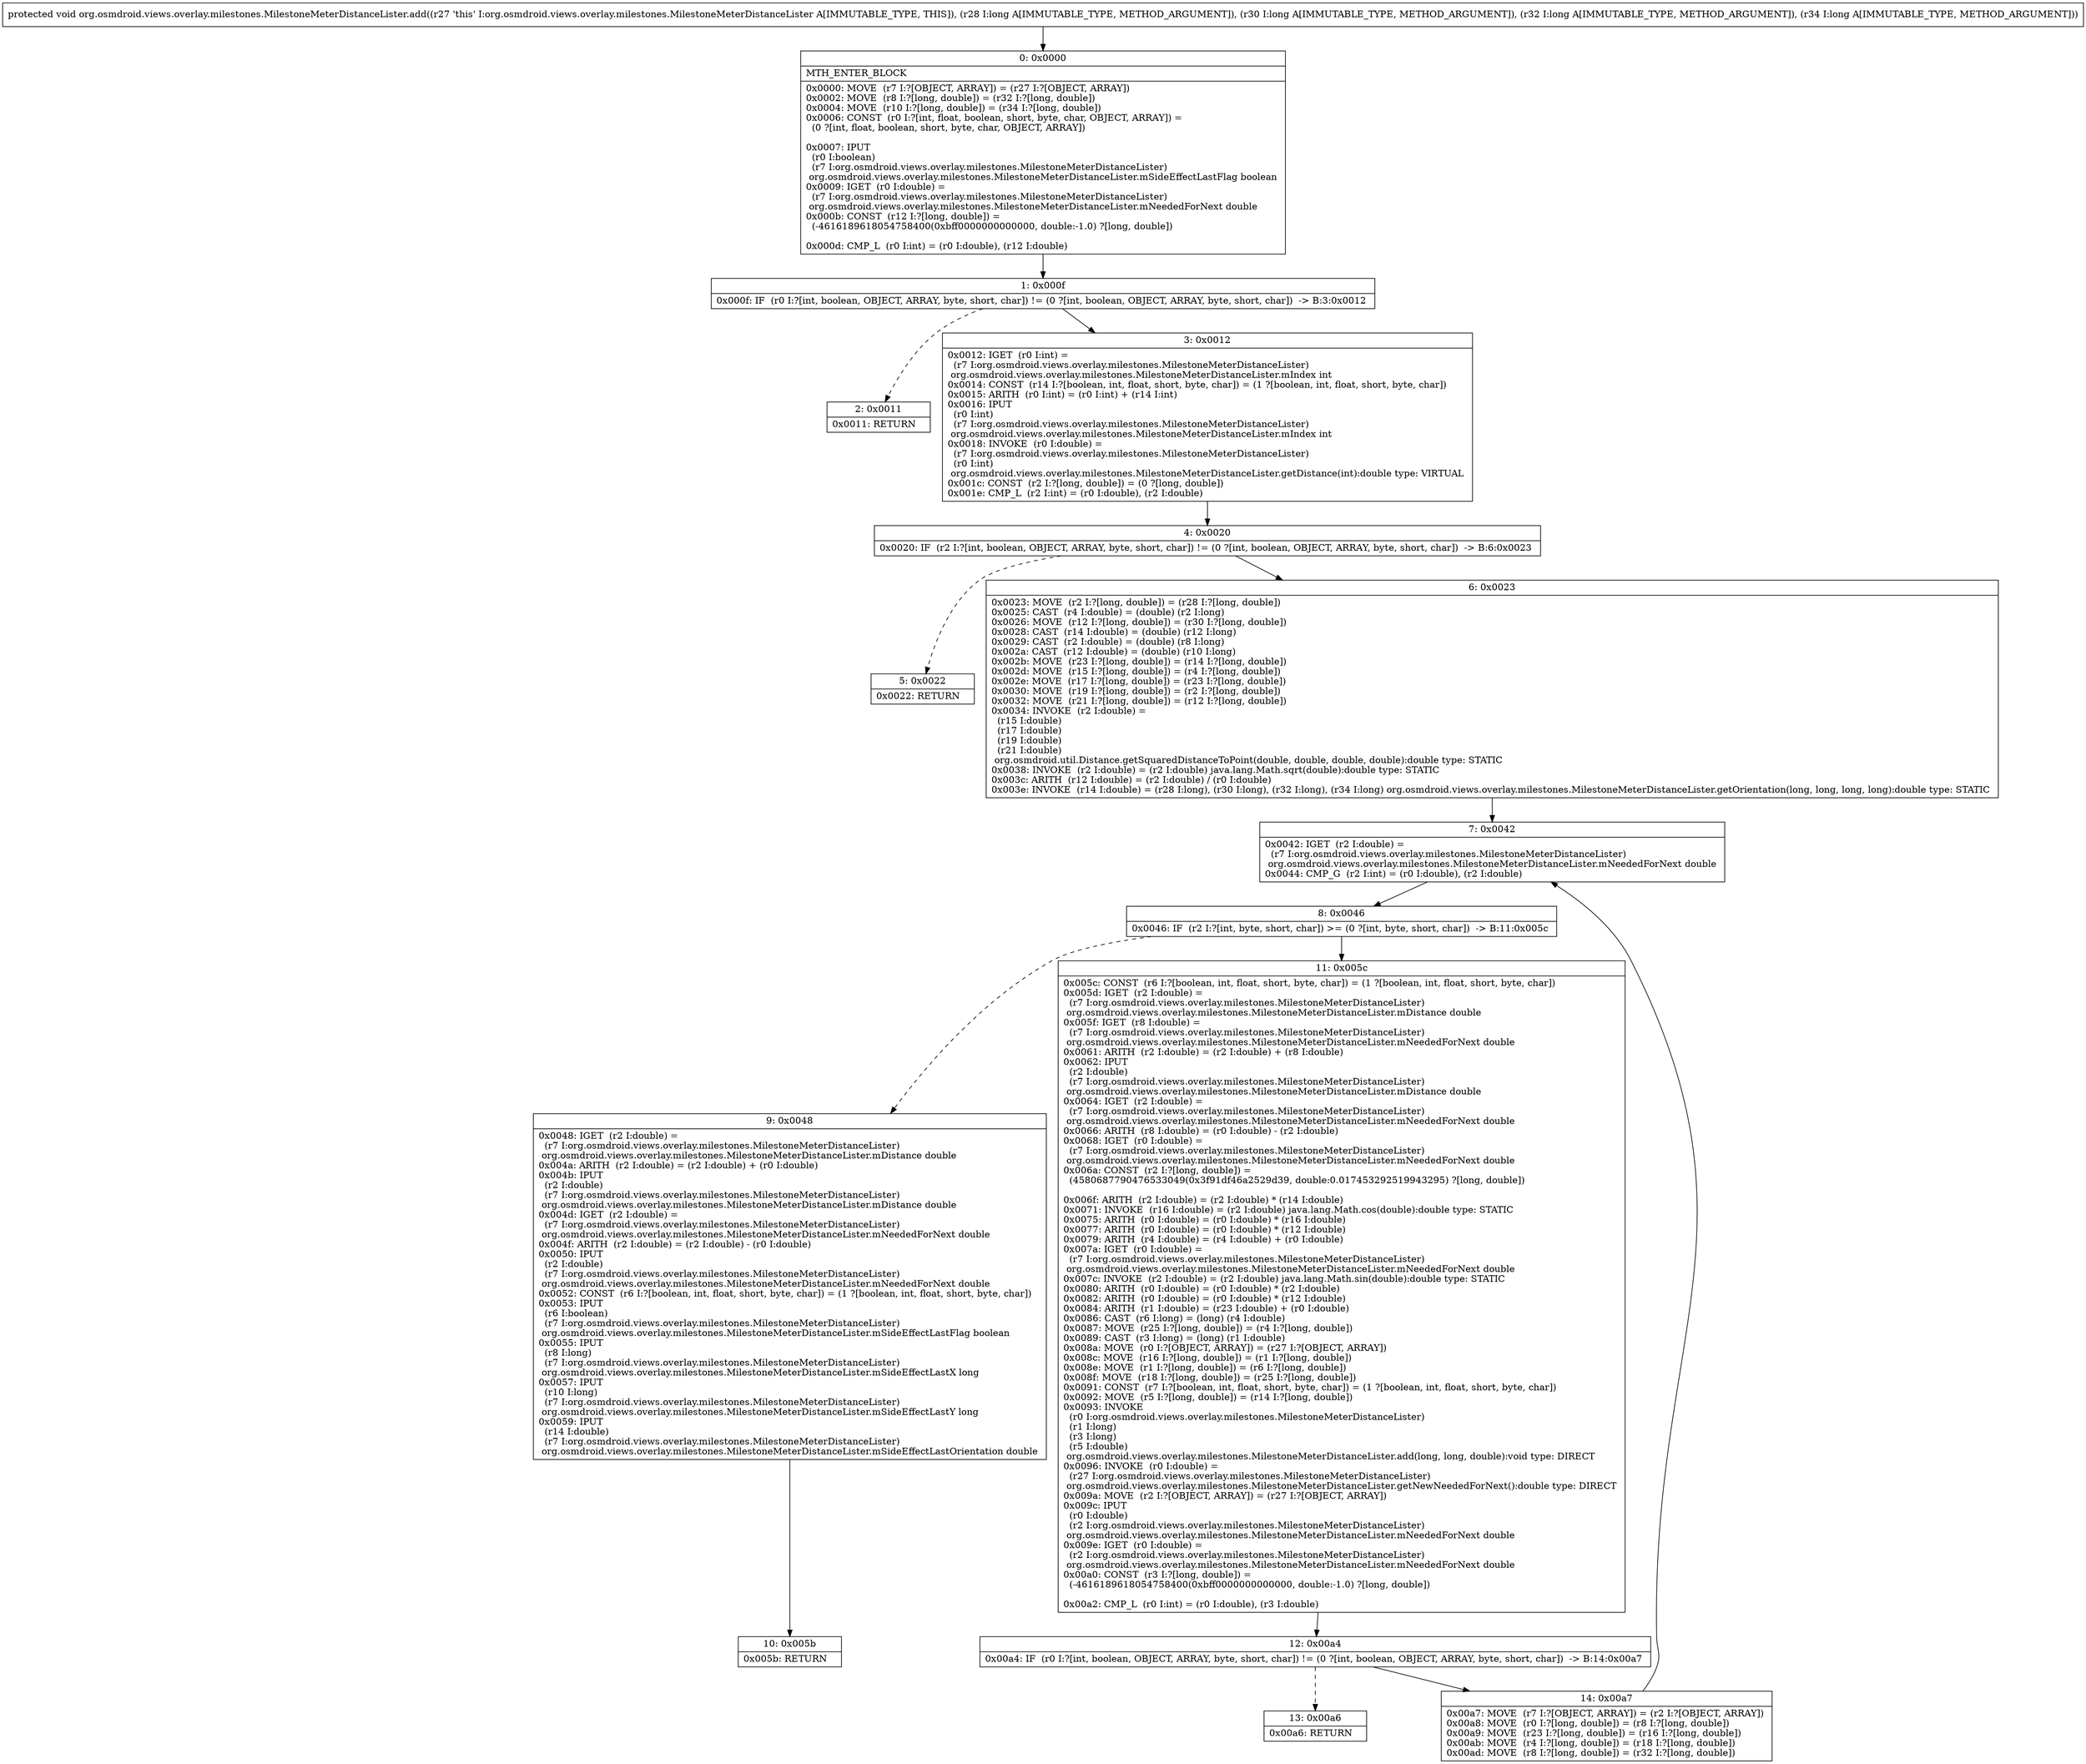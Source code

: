 digraph "CFG fororg.osmdroid.views.overlay.milestones.MilestoneMeterDistanceLister.add(JJJJ)V" {
Node_0 [shape=record,label="{0\:\ 0x0000|MTH_ENTER_BLOCK\l|0x0000: MOVE  (r7 I:?[OBJECT, ARRAY]) = (r27 I:?[OBJECT, ARRAY]) \l0x0002: MOVE  (r8 I:?[long, double]) = (r32 I:?[long, double]) \l0x0004: MOVE  (r10 I:?[long, double]) = (r34 I:?[long, double]) \l0x0006: CONST  (r0 I:?[int, float, boolean, short, byte, char, OBJECT, ARRAY]) = \l  (0 ?[int, float, boolean, short, byte, char, OBJECT, ARRAY])\l \l0x0007: IPUT  \l  (r0 I:boolean)\l  (r7 I:org.osmdroid.views.overlay.milestones.MilestoneMeterDistanceLister)\l org.osmdroid.views.overlay.milestones.MilestoneMeterDistanceLister.mSideEffectLastFlag boolean \l0x0009: IGET  (r0 I:double) = \l  (r7 I:org.osmdroid.views.overlay.milestones.MilestoneMeterDistanceLister)\l org.osmdroid.views.overlay.milestones.MilestoneMeterDistanceLister.mNeededForNext double \l0x000b: CONST  (r12 I:?[long, double]) = \l  (\-4616189618054758400(0xbff0000000000000, double:\-1.0) ?[long, double])\l \l0x000d: CMP_L  (r0 I:int) = (r0 I:double), (r12 I:double) \l}"];
Node_1 [shape=record,label="{1\:\ 0x000f|0x000f: IF  (r0 I:?[int, boolean, OBJECT, ARRAY, byte, short, char]) != (0 ?[int, boolean, OBJECT, ARRAY, byte, short, char])  \-\> B:3:0x0012 \l}"];
Node_2 [shape=record,label="{2\:\ 0x0011|0x0011: RETURN   \l}"];
Node_3 [shape=record,label="{3\:\ 0x0012|0x0012: IGET  (r0 I:int) = \l  (r7 I:org.osmdroid.views.overlay.milestones.MilestoneMeterDistanceLister)\l org.osmdroid.views.overlay.milestones.MilestoneMeterDistanceLister.mIndex int \l0x0014: CONST  (r14 I:?[boolean, int, float, short, byte, char]) = (1 ?[boolean, int, float, short, byte, char]) \l0x0015: ARITH  (r0 I:int) = (r0 I:int) + (r14 I:int) \l0x0016: IPUT  \l  (r0 I:int)\l  (r7 I:org.osmdroid.views.overlay.milestones.MilestoneMeterDistanceLister)\l org.osmdroid.views.overlay.milestones.MilestoneMeterDistanceLister.mIndex int \l0x0018: INVOKE  (r0 I:double) = \l  (r7 I:org.osmdroid.views.overlay.milestones.MilestoneMeterDistanceLister)\l  (r0 I:int)\l org.osmdroid.views.overlay.milestones.MilestoneMeterDistanceLister.getDistance(int):double type: VIRTUAL \l0x001c: CONST  (r2 I:?[long, double]) = (0 ?[long, double]) \l0x001e: CMP_L  (r2 I:int) = (r0 I:double), (r2 I:double) \l}"];
Node_4 [shape=record,label="{4\:\ 0x0020|0x0020: IF  (r2 I:?[int, boolean, OBJECT, ARRAY, byte, short, char]) != (0 ?[int, boolean, OBJECT, ARRAY, byte, short, char])  \-\> B:6:0x0023 \l}"];
Node_5 [shape=record,label="{5\:\ 0x0022|0x0022: RETURN   \l}"];
Node_6 [shape=record,label="{6\:\ 0x0023|0x0023: MOVE  (r2 I:?[long, double]) = (r28 I:?[long, double]) \l0x0025: CAST  (r4 I:double) = (double) (r2 I:long) \l0x0026: MOVE  (r12 I:?[long, double]) = (r30 I:?[long, double]) \l0x0028: CAST  (r14 I:double) = (double) (r12 I:long) \l0x0029: CAST  (r2 I:double) = (double) (r8 I:long) \l0x002a: CAST  (r12 I:double) = (double) (r10 I:long) \l0x002b: MOVE  (r23 I:?[long, double]) = (r14 I:?[long, double]) \l0x002d: MOVE  (r15 I:?[long, double]) = (r4 I:?[long, double]) \l0x002e: MOVE  (r17 I:?[long, double]) = (r23 I:?[long, double]) \l0x0030: MOVE  (r19 I:?[long, double]) = (r2 I:?[long, double]) \l0x0032: MOVE  (r21 I:?[long, double]) = (r12 I:?[long, double]) \l0x0034: INVOKE  (r2 I:double) = \l  (r15 I:double)\l  (r17 I:double)\l  (r19 I:double)\l  (r21 I:double)\l org.osmdroid.util.Distance.getSquaredDistanceToPoint(double, double, double, double):double type: STATIC \l0x0038: INVOKE  (r2 I:double) = (r2 I:double) java.lang.Math.sqrt(double):double type: STATIC \l0x003c: ARITH  (r12 I:double) = (r2 I:double) \/ (r0 I:double) \l0x003e: INVOKE  (r14 I:double) = (r28 I:long), (r30 I:long), (r32 I:long), (r34 I:long) org.osmdroid.views.overlay.milestones.MilestoneMeterDistanceLister.getOrientation(long, long, long, long):double type: STATIC \l}"];
Node_7 [shape=record,label="{7\:\ 0x0042|0x0042: IGET  (r2 I:double) = \l  (r7 I:org.osmdroid.views.overlay.milestones.MilestoneMeterDistanceLister)\l org.osmdroid.views.overlay.milestones.MilestoneMeterDistanceLister.mNeededForNext double \l0x0044: CMP_G  (r2 I:int) = (r0 I:double), (r2 I:double) \l}"];
Node_8 [shape=record,label="{8\:\ 0x0046|0x0046: IF  (r2 I:?[int, byte, short, char]) \>= (0 ?[int, byte, short, char])  \-\> B:11:0x005c \l}"];
Node_9 [shape=record,label="{9\:\ 0x0048|0x0048: IGET  (r2 I:double) = \l  (r7 I:org.osmdroid.views.overlay.milestones.MilestoneMeterDistanceLister)\l org.osmdroid.views.overlay.milestones.MilestoneMeterDistanceLister.mDistance double \l0x004a: ARITH  (r2 I:double) = (r2 I:double) + (r0 I:double) \l0x004b: IPUT  \l  (r2 I:double)\l  (r7 I:org.osmdroid.views.overlay.milestones.MilestoneMeterDistanceLister)\l org.osmdroid.views.overlay.milestones.MilestoneMeterDistanceLister.mDistance double \l0x004d: IGET  (r2 I:double) = \l  (r7 I:org.osmdroid.views.overlay.milestones.MilestoneMeterDistanceLister)\l org.osmdroid.views.overlay.milestones.MilestoneMeterDistanceLister.mNeededForNext double \l0x004f: ARITH  (r2 I:double) = (r2 I:double) \- (r0 I:double) \l0x0050: IPUT  \l  (r2 I:double)\l  (r7 I:org.osmdroid.views.overlay.milestones.MilestoneMeterDistanceLister)\l org.osmdroid.views.overlay.milestones.MilestoneMeterDistanceLister.mNeededForNext double \l0x0052: CONST  (r6 I:?[boolean, int, float, short, byte, char]) = (1 ?[boolean, int, float, short, byte, char]) \l0x0053: IPUT  \l  (r6 I:boolean)\l  (r7 I:org.osmdroid.views.overlay.milestones.MilestoneMeterDistanceLister)\l org.osmdroid.views.overlay.milestones.MilestoneMeterDistanceLister.mSideEffectLastFlag boolean \l0x0055: IPUT  \l  (r8 I:long)\l  (r7 I:org.osmdroid.views.overlay.milestones.MilestoneMeterDistanceLister)\l org.osmdroid.views.overlay.milestones.MilestoneMeterDistanceLister.mSideEffectLastX long \l0x0057: IPUT  \l  (r10 I:long)\l  (r7 I:org.osmdroid.views.overlay.milestones.MilestoneMeterDistanceLister)\l org.osmdroid.views.overlay.milestones.MilestoneMeterDistanceLister.mSideEffectLastY long \l0x0059: IPUT  \l  (r14 I:double)\l  (r7 I:org.osmdroid.views.overlay.milestones.MilestoneMeterDistanceLister)\l org.osmdroid.views.overlay.milestones.MilestoneMeterDistanceLister.mSideEffectLastOrientation double \l}"];
Node_10 [shape=record,label="{10\:\ 0x005b|0x005b: RETURN   \l}"];
Node_11 [shape=record,label="{11\:\ 0x005c|0x005c: CONST  (r6 I:?[boolean, int, float, short, byte, char]) = (1 ?[boolean, int, float, short, byte, char]) \l0x005d: IGET  (r2 I:double) = \l  (r7 I:org.osmdroid.views.overlay.milestones.MilestoneMeterDistanceLister)\l org.osmdroid.views.overlay.milestones.MilestoneMeterDistanceLister.mDistance double \l0x005f: IGET  (r8 I:double) = \l  (r7 I:org.osmdroid.views.overlay.milestones.MilestoneMeterDistanceLister)\l org.osmdroid.views.overlay.milestones.MilestoneMeterDistanceLister.mNeededForNext double \l0x0061: ARITH  (r2 I:double) = (r2 I:double) + (r8 I:double) \l0x0062: IPUT  \l  (r2 I:double)\l  (r7 I:org.osmdroid.views.overlay.milestones.MilestoneMeterDistanceLister)\l org.osmdroid.views.overlay.milestones.MilestoneMeterDistanceLister.mDistance double \l0x0064: IGET  (r2 I:double) = \l  (r7 I:org.osmdroid.views.overlay.milestones.MilestoneMeterDistanceLister)\l org.osmdroid.views.overlay.milestones.MilestoneMeterDistanceLister.mNeededForNext double \l0x0066: ARITH  (r8 I:double) = (r0 I:double) \- (r2 I:double) \l0x0068: IGET  (r0 I:double) = \l  (r7 I:org.osmdroid.views.overlay.milestones.MilestoneMeterDistanceLister)\l org.osmdroid.views.overlay.milestones.MilestoneMeterDistanceLister.mNeededForNext double \l0x006a: CONST  (r2 I:?[long, double]) = \l  (4580687790476533049(0x3f91df46a2529d39, double:0.017453292519943295) ?[long, double])\l \l0x006f: ARITH  (r2 I:double) = (r2 I:double) * (r14 I:double) \l0x0071: INVOKE  (r16 I:double) = (r2 I:double) java.lang.Math.cos(double):double type: STATIC \l0x0075: ARITH  (r0 I:double) = (r0 I:double) * (r16 I:double) \l0x0077: ARITH  (r0 I:double) = (r0 I:double) * (r12 I:double) \l0x0079: ARITH  (r4 I:double) = (r4 I:double) + (r0 I:double) \l0x007a: IGET  (r0 I:double) = \l  (r7 I:org.osmdroid.views.overlay.milestones.MilestoneMeterDistanceLister)\l org.osmdroid.views.overlay.milestones.MilestoneMeterDistanceLister.mNeededForNext double \l0x007c: INVOKE  (r2 I:double) = (r2 I:double) java.lang.Math.sin(double):double type: STATIC \l0x0080: ARITH  (r0 I:double) = (r0 I:double) * (r2 I:double) \l0x0082: ARITH  (r0 I:double) = (r0 I:double) * (r12 I:double) \l0x0084: ARITH  (r1 I:double) = (r23 I:double) + (r0 I:double) \l0x0086: CAST  (r6 I:long) = (long) (r4 I:double) \l0x0087: MOVE  (r25 I:?[long, double]) = (r4 I:?[long, double]) \l0x0089: CAST  (r3 I:long) = (long) (r1 I:double) \l0x008a: MOVE  (r0 I:?[OBJECT, ARRAY]) = (r27 I:?[OBJECT, ARRAY]) \l0x008c: MOVE  (r16 I:?[long, double]) = (r1 I:?[long, double]) \l0x008e: MOVE  (r1 I:?[long, double]) = (r6 I:?[long, double]) \l0x008f: MOVE  (r18 I:?[long, double]) = (r25 I:?[long, double]) \l0x0091: CONST  (r7 I:?[boolean, int, float, short, byte, char]) = (1 ?[boolean, int, float, short, byte, char]) \l0x0092: MOVE  (r5 I:?[long, double]) = (r14 I:?[long, double]) \l0x0093: INVOKE  \l  (r0 I:org.osmdroid.views.overlay.milestones.MilestoneMeterDistanceLister)\l  (r1 I:long)\l  (r3 I:long)\l  (r5 I:double)\l org.osmdroid.views.overlay.milestones.MilestoneMeterDistanceLister.add(long, long, double):void type: DIRECT \l0x0096: INVOKE  (r0 I:double) = \l  (r27 I:org.osmdroid.views.overlay.milestones.MilestoneMeterDistanceLister)\l org.osmdroid.views.overlay.milestones.MilestoneMeterDistanceLister.getNewNeededForNext():double type: DIRECT \l0x009a: MOVE  (r2 I:?[OBJECT, ARRAY]) = (r27 I:?[OBJECT, ARRAY]) \l0x009c: IPUT  \l  (r0 I:double)\l  (r2 I:org.osmdroid.views.overlay.milestones.MilestoneMeterDistanceLister)\l org.osmdroid.views.overlay.milestones.MilestoneMeterDistanceLister.mNeededForNext double \l0x009e: IGET  (r0 I:double) = \l  (r2 I:org.osmdroid.views.overlay.milestones.MilestoneMeterDistanceLister)\l org.osmdroid.views.overlay.milestones.MilestoneMeterDistanceLister.mNeededForNext double \l0x00a0: CONST  (r3 I:?[long, double]) = \l  (\-4616189618054758400(0xbff0000000000000, double:\-1.0) ?[long, double])\l \l0x00a2: CMP_L  (r0 I:int) = (r0 I:double), (r3 I:double) \l}"];
Node_12 [shape=record,label="{12\:\ 0x00a4|0x00a4: IF  (r0 I:?[int, boolean, OBJECT, ARRAY, byte, short, char]) != (0 ?[int, boolean, OBJECT, ARRAY, byte, short, char])  \-\> B:14:0x00a7 \l}"];
Node_13 [shape=record,label="{13\:\ 0x00a6|0x00a6: RETURN   \l}"];
Node_14 [shape=record,label="{14\:\ 0x00a7|0x00a7: MOVE  (r7 I:?[OBJECT, ARRAY]) = (r2 I:?[OBJECT, ARRAY]) \l0x00a8: MOVE  (r0 I:?[long, double]) = (r8 I:?[long, double]) \l0x00a9: MOVE  (r23 I:?[long, double]) = (r16 I:?[long, double]) \l0x00ab: MOVE  (r4 I:?[long, double]) = (r18 I:?[long, double]) \l0x00ad: MOVE  (r8 I:?[long, double]) = (r32 I:?[long, double]) \l}"];
MethodNode[shape=record,label="{protected void org.osmdroid.views.overlay.milestones.MilestoneMeterDistanceLister.add((r27 'this' I:org.osmdroid.views.overlay.milestones.MilestoneMeterDistanceLister A[IMMUTABLE_TYPE, THIS]), (r28 I:long A[IMMUTABLE_TYPE, METHOD_ARGUMENT]), (r30 I:long A[IMMUTABLE_TYPE, METHOD_ARGUMENT]), (r32 I:long A[IMMUTABLE_TYPE, METHOD_ARGUMENT]), (r34 I:long A[IMMUTABLE_TYPE, METHOD_ARGUMENT])) }"];
MethodNode -> Node_0;
Node_0 -> Node_1;
Node_1 -> Node_2[style=dashed];
Node_1 -> Node_3;
Node_3 -> Node_4;
Node_4 -> Node_5[style=dashed];
Node_4 -> Node_6;
Node_6 -> Node_7;
Node_7 -> Node_8;
Node_8 -> Node_9[style=dashed];
Node_8 -> Node_11;
Node_9 -> Node_10;
Node_11 -> Node_12;
Node_12 -> Node_13[style=dashed];
Node_12 -> Node_14;
Node_14 -> Node_7;
}

